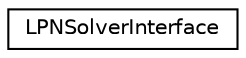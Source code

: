 digraph "Graphical Class Hierarchy"
{
 // LATEX_PDF_SIZE
  edge [fontname="Helvetica",fontsize="10",labelfontname="Helvetica",labelfontsize="10"];
  node [fontname="Helvetica",fontsize="10",shape=record];
  rankdir="LR";
  Node0 [label="LPNSolverInterface",height=0.2,width=0.4,color="black", fillcolor="white", style="filled",URL="$class_l_p_n_solver_interface.html",tooltip=" "];
}
